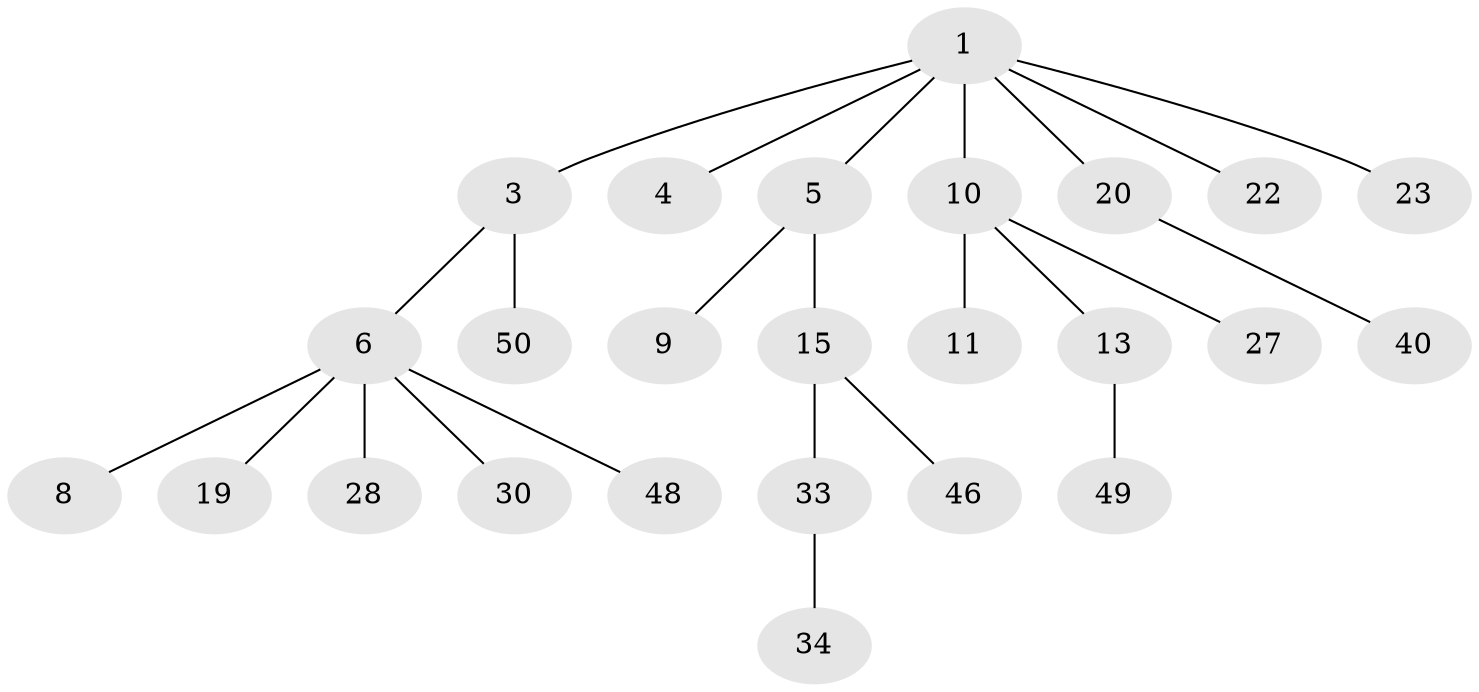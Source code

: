 // original degree distribution, {3: 0.16, 6: 0.02, 4: 0.08, 2: 0.22, 5: 0.02, 1: 0.5}
// Generated by graph-tools (version 1.1) at 2025/15/03/09/25 04:15:32]
// undirected, 25 vertices, 24 edges
graph export_dot {
graph [start="1"]
  node [color=gray90,style=filled];
  1 [super="+2"];
  3 [super="+18+36"];
  4 [super="+35"];
  5;
  6 [super="+21+39+7"];
  8;
  9 [super="+12"];
  10;
  11;
  13 [super="+14"];
  15 [super="+25"];
  19;
  20 [super="+32"];
  22 [super="+47+43"];
  23;
  27 [super="+42"];
  28;
  30 [super="+31+41"];
  33;
  34;
  40 [super="+44"];
  46;
  48;
  49;
  50;
  1 -- 5;
  1 -- 22;
  1 -- 3;
  1 -- 4;
  1 -- 20;
  1 -- 23;
  1 -- 10;
  3 -- 6;
  3 -- 50;
  5 -- 9;
  5 -- 15;
  6 -- 28;
  6 -- 48;
  6 -- 19;
  6 -- 8;
  6 -- 30;
  10 -- 11;
  10 -- 13;
  10 -- 27;
  13 -- 49;
  15 -- 33;
  15 -- 46;
  20 -- 40;
  33 -- 34;
}
